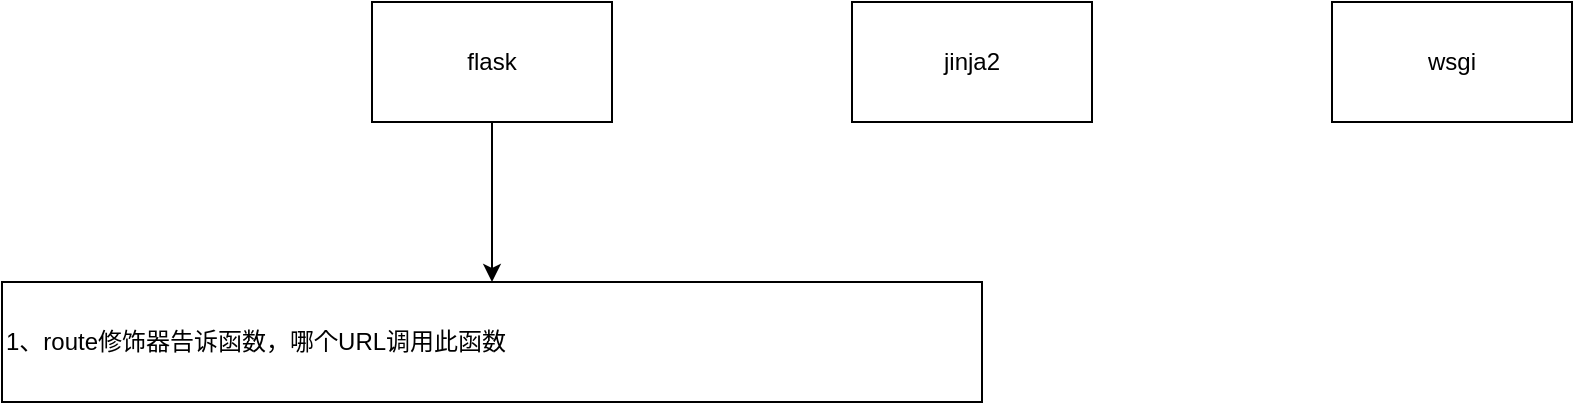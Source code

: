 <mxfile version="14.1.3" type="github">
  <diagram id="C_O_ZMxTlljodNBXf9En" name="Page-1">
    <mxGraphModel dx="2009" dy="707" grid="1" gridSize="10" guides="1" tooltips="1" connect="1" arrows="1" fold="1" page="1" pageScale="1" pageWidth="827" pageHeight="1169" math="0" shadow="0">
      <root>
        <mxCell id="0" />
        <mxCell id="1" parent="0" />
        <mxCell id="8R_pMyDKRRWHcROmqkUm-5" value="" style="edgeStyle=orthogonalEdgeStyle;rounded=0;orthogonalLoop=1;jettySize=auto;html=1;" edge="1" parent="1" source="8R_pMyDKRRWHcROmqkUm-1" target="8R_pMyDKRRWHcROmqkUm-4">
          <mxGeometry relative="1" as="geometry" />
        </mxCell>
        <mxCell id="8R_pMyDKRRWHcROmqkUm-1" value="flask" style="rounded=0;whiteSpace=wrap;html=1;" vertex="1" parent="1">
          <mxGeometry x="170" y="110" width="120" height="60" as="geometry" />
        </mxCell>
        <mxCell id="8R_pMyDKRRWHcROmqkUm-2" value="jinja2" style="rounded=0;whiteSpace=wrap;html=1;" vertex="1" parent="1">
          <mxGeometry x="410" y="110" width="120" height="60" as="geometry" />
        </mxCell>
        <mxCell id="8R_pMyDKRRWHcROmqkUm-3" value="wsgi" style="rounded=0;whiteSpace=wrap;html=1;" vertex="1" parent="1">
          <mxGeometry x="650" y="110" width="120" height="60" as="geometry" />
        </mxCell>
        <mxCell id="8R_pMyDKRRWHcROmqkUm-4" value="1、route修饰器告诉函数，哪个URL调用此函数" style="rounded=0;whiteSpace=wrap;html=1;align=left;" vertex="1" parent="1">
          <mxGeometry x="-15" y="250" width="490" height="60" as="geometry" />
        </mxCell>
      </root>
    </mxGraphModel>
  </diagram>
</mxfile>
